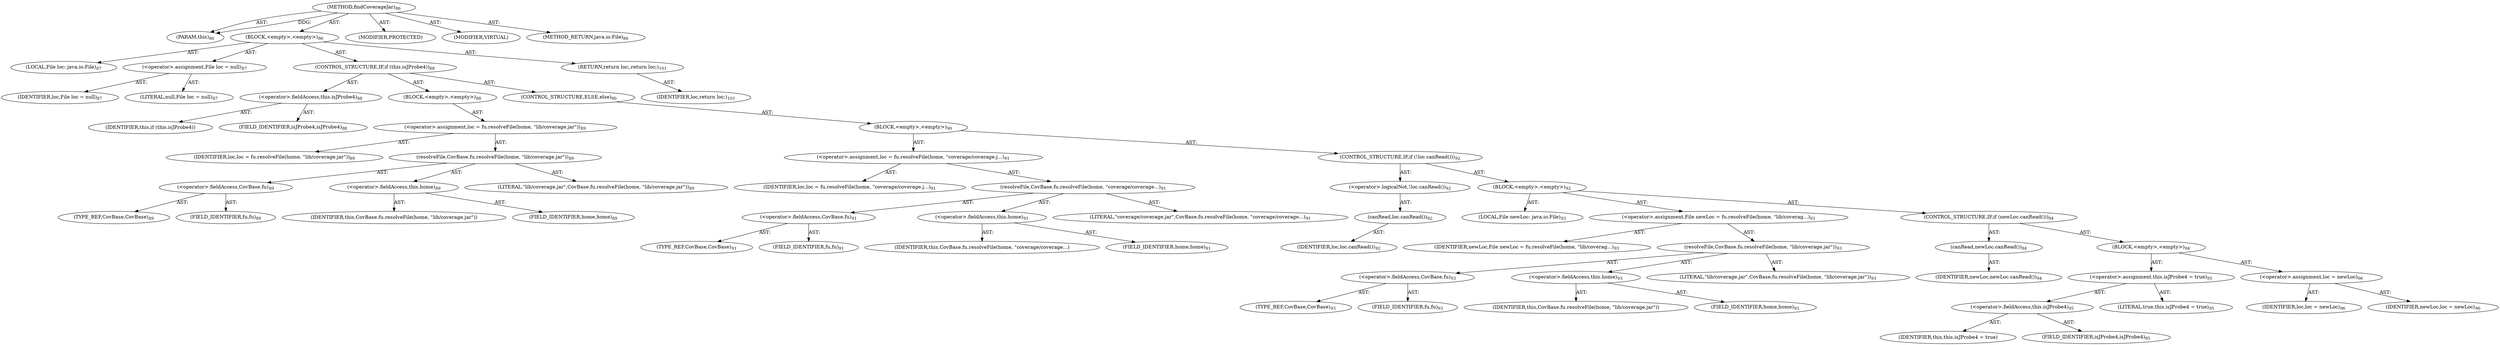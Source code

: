 digraph "findCoverageJar" {  
"111669149698" [label = <(METHOD,findCoverageJar)<SUB>86</SUB>> ]
"115964116995" [label = <(PARAM,this)<SUB>86</SUB>> ]
"25769803778" [label = <(BLOCK,&lt;empty&gt;,&lt;empty&gt;)<SUB>86</SUB>> ]
"94489280512" [label = <(LOCAL,File loc: java.io.File)<SUB>87</SUB>> ]
"30064771075" [label = <(&lt;operator&gt;.assignment,File loc = null)<SUB>87</SUB>> ]
"68719476739" [label = <(IDENTIFIER,loc,File loc = null)<SUB>87</SUB>> ]
"90194313216" [label = <(LITERAL,null,File loc = null)<SUB>87</SUB>> ]
"47244640256" [label = <(CONTROL_STRUCTURE,IF,if (this.isJProbe4))<SUB>88</SUB>> ]
"30064771076" [label = <(&lt;operator&gt;.fieldAccess,this.isJProbe4)<SUB>88</SUB>> ]
"68719476740" [label = <(IDENTIFIER,this,if (this.isJProbe4))> ]
"55834574850" [label = <(FIELD_IDENTIFIER,isJProbe4,isJProbe4)<SUB>88</SUB>> ]
"25769803779" [label = <(BLOCK,&lt;empty&gt;,&lt;empty&gt;)<SUB>88</SUB>> ]
"30064771077" [label = <(&lt;operator&gt;.assignment,loc = fu.resolveFile(home, &quot;lib/coverage.jar&quot;))<SUB>89</SUB>> ]
"68719476741" [label = <(IDENTIFIER,loc,loc = fu.resolveFile(home, &quot;lib/coverage.jar&quot;))<SUB>89</SUB>> ]
"30064771078" [label = <(resolveFile,CovBase.fu.resolveFile(home, &quot;lib/coverage.jar&quot;))<SUB>89</SUB>> ]
"30064771079" [label = <(&lt;operator&gt;.fieldAccess,CovBase.fu)<SUB>89</SUB>> ]
"180388626432" [label = <(TYPE_REF,CovBase,CovBase)<SUB>89</SUB>> ]
"55834574851" [label = <(FIELD_IDENTIFIER,fu,fu)<SUB>89</SUB>> ]
"30064771080" [label = <(&lt;operator&gt;.fieldAccess,this.home)<SUB>89</SUB>> ]
"68719476742" [label = <(IDENTIFIER,this,CovBase.fu.resolveFile(home, &quot;lib/coverage.jar&quot;))> ]
"55834574852" [label = <(FIELD_IDENTIFIER,home,home)<SUB>89</SUB>> ]
"90194313217" [label = <(LITERAL,&quot;lib/coverage.jar&quot;,CovBase.fu.resolveFile(home, &quot;lib/coverage.jar&quot;))<SUB>89</SUB>> ]
"47244640257" [label = <(CONTROL_STRUCTURE,ELSE,else)<SUB>90</SUB>> ]
"25769803780" [label = <(BLOCK,&lt;empty&gt;,&lt;empty&gt;)<SUB>90</SUB>> ]
"30064771081" [label = <(&lt;operator&gt;.assignment,loc = fu.resolveFile(home, &quot;coverage/coverage.j...)<SUB>91</SUB>> ]
"68719476743" [label = <(IDENTIFIER,loc,loc = fu.resolveFile(home, &quot;coverage/coverage.j...)<SUB>91</SUB>> ]
"30064771082" [label = <(resolveFile,CovBase.fu.resolveFile(home, &quot;coverage/coverage...)<SUB>91</SUB>> ]
"30064771083" [label = <(&lt;operator&gt;.fieldAccess,CovBase.fu)<SUB>91</SUB>> ]
"180388626433" [label = <(TYPE_REF,CovBase,CovBase)<SUB>91</SUB>> ]
"55834574853" [label = <(FIELD_IDENTIFIER,fu,fu)<SUB>91</SUB>> ]
"30064771084" [label = <(&lt;operator&gt;.fieldAccess,this.home)<SUB>91</SUB>> ]
"68719476744" [label = <(IDENTIFIER,this,CovBase.fu.resolveFile(home, &quot;coverage/coverage...)> ]
"55834574854" [label = <(FIELD_IDENTIFIER,home,home)<SUB>91</SUB>> ]
"90194313218" [label = <(LITERAL,&quot;coverage/coverage.jar&quot;,CovBase.fu.resolveFile(home, &quot;coverage/coverage...)<SUB>91</SUB>> ]
"47244640258" [label = <(CONTROL_STRUCTURE,IF,if (!loc.canRead()))<SUB>92</SUB>> ]
"30064771085" [label = <(&lt;operator&gt;.logicalNot,!loc.canRead())<SUB>92</SUB>> ]
"30064771086" [label = <(canRead,loc.canRead())<SUB>92</SUB>> ]
"68719476745" [label = <(IDENTIFIER,loc,loc.canRead())<SUB>92</SUB>> ]
"25769803781" [label = <(BLOCK,&lt;empty&gt;,&lt;empty&gt;)<SUB>92</SUB>> ]
"94489280513" [label = <(LOCAL,File newLoc: java.io.File)<SUB>93</SUB>> ]
"30064771087" [label = <(&lt;operator&gt;.assignment,File newLoc = fu.resolveFile(home, &quot;lib/coverag...)<SUB>93</SUB>> ]
"68719476746" [label = <(IDENTIFIER,newLoc,File newLoc = fu.resolveFile(home, &quot;lib/coverag...)<SUB>93</SUB>> ]
"30064771088" [label = <(resolveFile,CovBase.fu.resolveFile(home, &quot;lib/coverage.jar&quot;))<SUB>93</SUB>> ]
"30064771089" [label = <(&lt;operator&gt;.fieldAccess,CovBase.fu)<SUB>93</SUB>> ]
"180388626434" [label = <(TYPE_REF,CovBase,CovBase)<SUB>93</SUB>> ]
"55834574855" [label = <(FIELD_IDENTIFIER,fu,fu)<SUB>93</SUB>> ]
"30064771090" [label = <(&lt;operator&gt;.fieldAccess,this.home)<SUB>93</SUB>> ]
"68719476747" [label = <(IDENTIFIER,this,CovBase.fu.resolveFile(home, &quot;lib/coverage.jar&quot;))> ]
"55834574856" [label = <(FIELD_IDENTIFIER,home,home)<SUB>93</SUB>> ]
"90194313219" [label = <(LITERAL,&quot;lib/coverage.jar&quot;,CovBase.fu.resolveFile(home, &quot;lib/coverage.jar&quot;))<SUB>93</SUB>> ]
"47244640259" [label = <(CONTROL_STRUCTURE,IF,if (newLoc.canRead()))<SUB>94</SUB>> ]
"30064771091" [label = <(canRead,newLoc.canRead())<SUB>94</SUB>> ]
"68719476748" [label = <(IDENTIFIER,newLoc,newLoc.canRead())<SUB>94</SUB>> ]
"25769803782" [label = <(BLOCK,&lt;empty&gt;,&lt;empty&gt;)<SUB>94</SUB>> ]
"30064771092" [label = <(&lt;operator&gt;.assignment,this.isJProbe4 = true)<SUB>95</SUB>> ]
"30064771093" [label = <(&lt;operator&gt;.fieldAccess,this.isJProbe4)<SUB>95</SUB>> ]
"68719476749" [label = <(IDENTIFIER,this,this.isJProbe4 = true)> ]
"55834574857" [label = <(FIELD_IDENTIFIER,isJProbe4,isJProbe4)<SUB>95</SUB>> ]
"90194313220" [label = <(LITERAL,true,this.isJProbe4 = true)<SUB>95</SUB>> ]
"30064771094" [label = <(&lt;operator&gt;.assignment,loc = newLoc)<SUB>96</SUB>> ]
"68719476750" [label = <(IDENTIFIER,loc,loc = newLoc)<SUB>96</SUB>> ]
"68719476751" [label = <(IDENTIFIER,newLoc,loc = newLoc)<SUB>96</SUB>> ]
"146028888065" [label = <(RETURN,return loc;,return loc;)<SUB>101</SUB>> ]
"68719476752" [label = <(IDENTIFIER,loc,return loc;)<SUB>101</SUB>> ]
"133143986186" [label = <(MODIFIER,PROTECTED)> ]
"133143986187" [label = <(MODIFIER,VIRTUAL)> ]
"128849018882" [label = <(METHOD_RETURN,java.io.File)<SUB>86</SUB>> ]
  "111669149698" -> "115964116995"  [ label = "AST: "] 
  "111669149698" -> "25769803778"  [ label = "AST: "] 
  "111669149698" -> "133143986186"  [ label = "AST: "] 
  "111669149698" -> "133143986187"  [ label = "AST: "] 
  "111669149698" -> "128849018882"  [ label = "AST: "] 
  "25769803778" -> "94489280512"  [ label = "AST: "] 
  "25769803778" -> "30064771075"  [ label = "AST: "] 
  "25769803778" -> "47244640256"  [ label = "AST: "] 
  "25769803778" -> "146028888065"  [ label = "AST: "] 
  "30064771075" -> "68719476739"  [ label = "AST: "] 
  "30064771075" -> "90194313216"  [ label = "AST: "] 
  "47244640256" -> "30064771076"  [ label = "AST: "] 
  "47244640256" -> "25769803779"  [ label = "AST: "] 
  "47244640256" -> "47244640257"  [ label = "AST: "] 
  "30064771076" -> "68719476740"  [ label = "AST: "] 
  "30064771076" -> "55834574850"  [ label = "AST: "] 
  "25769803779" -> "30064771077"  [ label = "AST: "] 
  "30064771077" -> "68719476741"  [ label = "AST: "] 
  "30064771077" -> "30064771078"  [ label = "AST: "] 
  "30064771078" -> "30064771079"  [ label = "AST: "] 
  "30064771078" -> "30064771080"  [ label = "AST: "] 
  "30064771078" -> "90194313217"  [ label = "AST: "] 
  "30064771079" -> "180388626432"  [ label = "AST: "] 
  "30064771079" -> "55834574851"  [ label = "AST: "] 
  "30064771080" -> "68719476742"  [ label = "AST: "] 
  "30064771080" -> "55834574852"  [ label = "AST: "] 
  "47244640257" -> "25769803780"  [ label = "AST: "] 
  "25769803780" -> "30064771081"  [ label = "AST: "] 
  "25769803780" -> "47244640258"  [ label = "AST: "] 
  "30064771081" -> "68719476743"  [ label = "AST: "] 
  "30064771081" -> "30064771082"  [ label = "AST: "] 
  "30064771082" -> "30064771083"  [ label = "AST: "] 
  "30064771082" -> "30064771084"  [ label = "AST: "] 
  "30064771082" -> "90194313218"  [ label = "AST: "] 
  "30064771083" -> "180388626433"  [ label = "AST: "] 
  "30064771083" -> "55834574853"  [ label = "AST: "] 
  "30064771084" -> "68719476744"  [ label = "AST: "] 
  "30064771084" -> "55834574854"  [ label = "AST: "] 
  "47244640258" -> "30064771085"  [ label = "AST: "] 
  "47244640258" -> "25769803781"  [ label = "AST: "] 
  "30064771085" -> "30064771086"  [ label = "AST: "] 
  "30064771086" -> "68719476745"  [ label = "AST: "] 
  "25769803781" -> "94489280513"  [ label = "AST: "] 
  "25769803781" -> "30064771087"  [ label = "AST: "] 
  "25769803781" -> "47244640259"  [ label = "AST: "] 
  "30064771087" -> "68719476746"  [ label = "AST: "] 
  "30064771087" -> "30064771088"  [ label = "AST: "] 
  "30064771088" -> "30064771089"  [ label = "AST: "] 
  "30064771088" -> "30064771090"  [ label = "AST: "] 
  "30064771088" -> "90194313219"  [ label = "AST: "] 
  "30064771089" -> "180388626434"  [ label = "AST: "] 
  "30064771089" -> "55834574855"  [ label = "AST: "] 
  "30064771090" -> "68719476747"  [ label = "AST: "] 
  "30064771090" -> "55834574856"  [ label = "AST: "] 
  "47244640259" -> "30064771091"  [ label = "AST: "] 
  "47244640259" -> "25769803782"  [ label = "AST: "] 
  "30064771091" -> "68719476748"  [ label = "AST: "] 
  "25769803782" -> "30064771092"  [ label = "AST: "] 
  "25769803782" -> "30064771094"  [ label = "AST: "] 
  "30064771092" -> "30064771093"  [ label = "AST: "] 
  "30064771092" -> "90194313220"  [ label = "AST: "] 
  "30064771093" -> "68719476749"  [ label = "AST: "] 
  "30064771093" -> "55834574857"  [ label = "AST: "] 
  "30064771094" -> "68719476750"  [ label = "AST: "] 
  "30064771094" -> "68719476751"  [ label = "AST: "] 
  "146028888065" -> "68719476752"  [ label = "AST: "] 
  "111669149698" -> "115964116995"  [ label = "DDG: "] 
}
